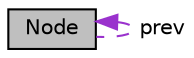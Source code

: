 digraph "Node"
{
 // LATEX_PDF_SIZE
  edge [fontname="Helvetica",fontsize="10",labelfontname="Helvetica",labelfontsize="10"];
  node [fontname="Helvetica",fontsize="10",shape=record];
  Node1 [label="Node",height=0.2,width=0.4,color="black", fillcolor="grey75", style="filled", fontcolor="black",tooltip="Structure representing a node in a queue."];
  Node1 -> Node1 [dir="back",color="darkorchid3",fontsize="10",style="dashed",label=" prev" ,fontname="Helvetica"];
}
